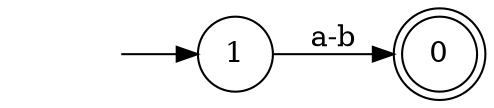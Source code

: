 digraph Automaton {
  rankdir = LR;
0 [shape=doublecircle]; 
node [shape=circle];
  initial [shape=plaintext,label=""];
  initial -> 1
  1 -> 0 [label="a-b"];
}

